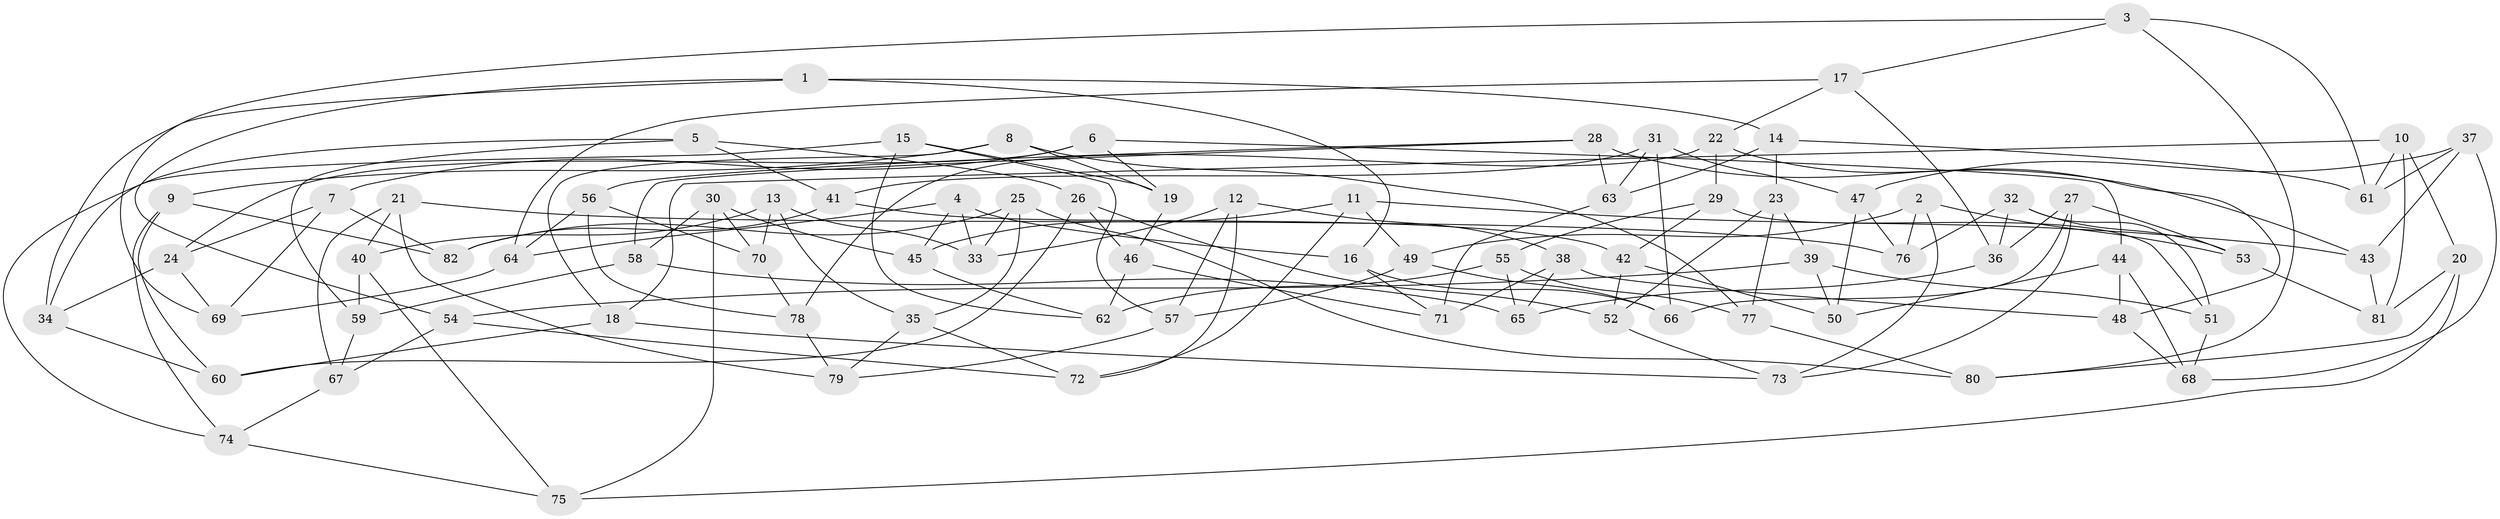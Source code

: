 // Generated by graph-tools (version 1.1) at 2025/16/03/09/25 04:16:39]
// undirected, 82 vertices, 164 edges
graph export_dot {
graph [start="1"]
  node [color=gray90,style=filled];
  1;
  2;
  3;
  4;
  5;
  6;
  7;
  8;
  9;
  10;
  11;
  12;
  13;
  14;
  15;
  16;
  17;
  18;
  19;
  20;
  21;
  22;
  23;
  24;
  25;
  26;
  27;
  28;
  29;
  30;
  31;
  32;
  33;
  34;
  35;
  36;
  37;
  38;
  39;
  40;
  41;
  42;
  43;
  44;
  45;
  46;
  47;
  48;
  49;
  50;
  51;
  52;
  53;
  54;
  55;
  56;
  57;
  58;
  59;
  60;
  61;
  62;
  63;
  64;
  65;
  66;
  67;
  68;
  69;
  70;
  71;
  72;
  73;
  74;
  75;
  76;
  77;
  78;
  79;
  80;
  81;
  82;
  1 -- 54;
  1 -- 14;
  1 -- 16;
  1 -- 34;
  2 -- 49;
  2 -- 53;
  2 -- 73;
  2 -- 76;
  3 -- 80;
  3 -- 61;
  3 -- 17;
  3 -- 69;
  4 -- 64;
  4 -- 45;
  4 -- 16;
  4 -- 33;
  5 -- 34;
  5 -- 26;
  5 -- 41;
  5 -- 59;
  6 -- 44;
  6 -- 7;
  6 -- 24;
  6 -- 19;
  7 -- 24;
  7 -- 82;
  7 -- 69;
  8 -- 18;
  8 -- 77;
  8 -- 19;
  8 -- 9;
  9 -- 74;
  9 -- 82;
  9 -- 60;
  10 -- 61;
  10 -- 20;
  10 -- 18;
  10 -- 81;
  11 -- 49;
  11 -- 72;
  11 -- 45;
  11 -- 43;
  12 -- 72;
  12 -- 57;
  12 -- 38;
  12 -- 33;
  13 -- 35;
  13 -- 40;
  13 -- 33;
  13 -- 70;
  14 -- 23;
  14 -- 63;
  14 -- 61;
  15 -- 62;
  15 -- 57;
  15 -- 19;
  15 -- 74;
  16 -- 66;
  16 -- 71;
  17 -- 36;
  17 -- 22;
  17 -- 64;
  18 -- 73;
  18 -- 60;
  19 -- 46;
  20 -- 81;
  20 -- 75;
  20 -- 80;
  21 -- 76;
  21 -- 67;
  21 -- 79;
  21 -- 40;
  22 -- 29;
  22 -- 78;
  22 -- 48;
  23 -- 77;
  23 -- 39;
  23 -- 52;
  24 -- 34;
  24 -- 69;
  25 -- 80;
  25 -- 33;
  25 -- 82;
  25 -- 35;
  26 -- 60;
  26 -- 46;
  26 -- 52;
  27 -- 53;
  27 -- 66;
  27 -- 36;
  27 -- 73;
  28 -- 63;
  28 -- 56;
  28 -- 43;
  28 -- 58;
  29 -- 42;
  29 -- 55;
  29 -- 51;
  30 -- 70;
  30 -- 58;
  30 -- 75;
  30 -- 45;
  31 -- 47;
  31 -- 66;
  31 -- 41;
  31 -- 63;
  32 -- 51;
  32 -- 53;
  32 -- 36;
  32 -- 76;
  34 -- 60;
  35 -- 79;
  35 -- 72;
  36 -- 65;
  37 -- 47;
  37 -- 61;
  37 -- 43;
  37 -- 68;
  38 -- 65;
  38 -- 48;
  38 -- 71;
  39 -- 54;
  39 -- 51;
  39 -- 50;
  40 -- 59;
  40 -- 75;
  41 -- 82;
  41 -- 42;
  42 -- 52;
  42 -- 50;
  43 -- 81;
  44 -- 68;
  44 -- 50;
  44 -- 48;
  45 -- 62;
  46 -- 71;
  46 -- 62;
  47 -- 76;
  47 -- 50;
  48 -- 68;
  49 -- 66;
  49 -- 57;
  51 -- 68;
  52 -- 73;
  53 -- 81;
  54 -- 72;
  54 -- 67;
  55 -- 62;
  55 -- 77;
  55 -- 65;
  56 -- 78;
  56 -- 70;
  56 -- 64;
  57 -- 79;
  58 -- 59;
  58 -- 65;
  59 -- 67;
  63 -- 71;
  64 -- 69;
  67 -- 74;
  70 -- 78;
  74 -- 75;
  77 -- 80;
  78 -- 79;
}
